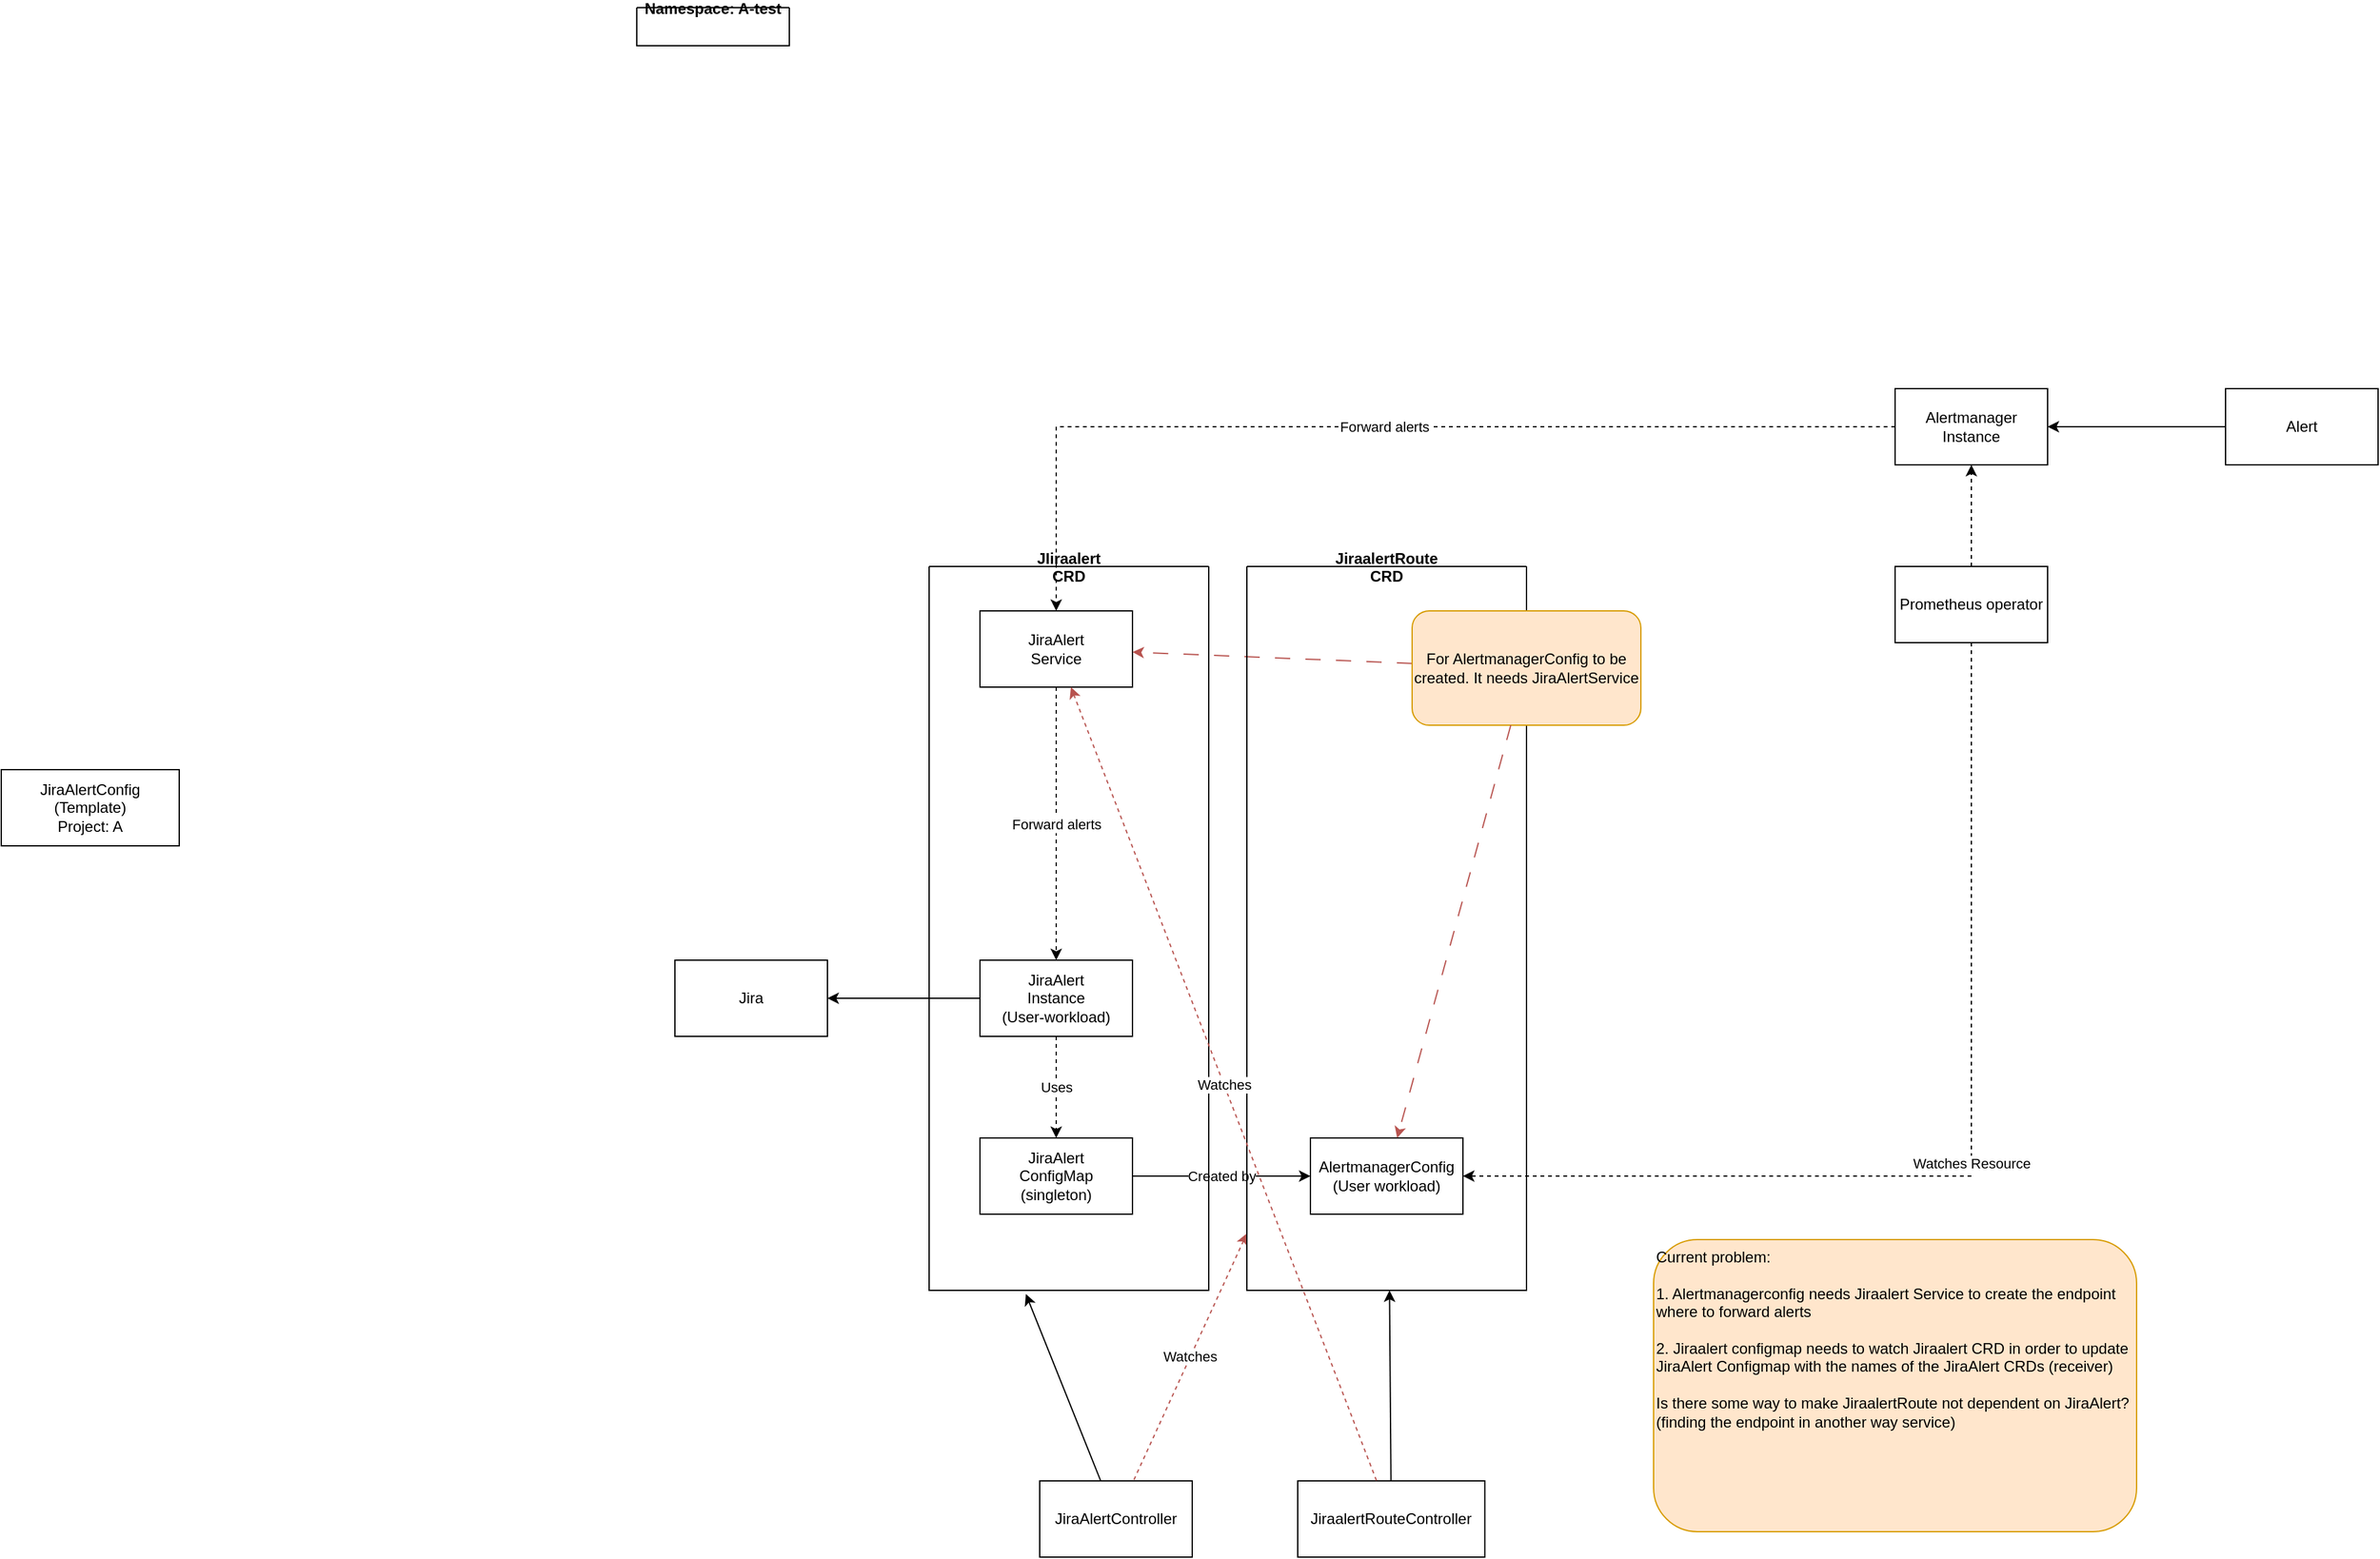 <mxfile version="22.1.0" type="github">
  <diagram name="Sida-1" id="sMpSKWyNa3JY2Kg1YHN2">
    <mxGraphModel dx="3350" dy="908" grid="1" gridSize="10" guides="1" tooltips="1" connect="1" arrows="1" fold="1" page="1" pageScale="1" pageWidth="827" pageHeight="1169" math="0" shadow="0">
      <root>
        <mxCell id="0" />
        <mxCell id="1" parent="0" />
        <mxCell id="YuaA5Zfme7-IQ_LHkHmJ-38" value="Uses" style="edgeStyle=orthogonalEdgeStyle;rounded=0;orthogonalLoop=1;jettySize=auto;html=1;dashed=1;" edge="1" parent="1" source="YuaA5Zfme7-IQ_LHkHmJ-4" target="YuaA5Zfme7-IQ_LHkHmJ-30">
          <mxGeometry relative="1" as="geometry" />
        </mxCell>
        <mxCell id="YuaA5Zfme7-IQ_LHkHmJ-60" style="edgeStyle=orthogonalEdgeStyle;rounded=0;orthogonalLoop=1;jettySize=auto;html=1;" edge="1" parent="1" source="YuaA5Zfme7-IQ_LHkHmJ-4" target="YuaA5Zfme7-IQ_LHkHmJ-59">
          <mxGeometry relative="1" as="geometry" />
        </mxCell>
        <mxCell id="YuaA5Zfme7-IQ_LHkHmJ-4" value="JiraAlert&lt;br&gt;Instance&lt;br&gt;(User-workload)" style="rounded=0;whiteSpace=wrap;html=1;" vertex="1" parent="1">
          <mxGeometry x="-460.0" y="860" width="120" height="60" as="geometry" />
        </mxCell>
        <mxCell id="YuaA5Zfme7-IQ_LHkHmJ-11" value="Namespace: A-test" style="swimlane;startSize=0;" vertex="1" collapsed="1" parent="1">
          <mxGeometry x="-730" y="110" width="120" height="30" as="geometry">
            <mxRectangle x="-730" y="110" width="528.46" height="360" as="alternateBounds" />
          </mxGeometry>
        </mxCell>
        <mxCell id="YuaA5Zfme7-IQ_LHkHmJ-12" value="AlertRule&lt;br&gt;(User)" style="rounded=0;whiteSpace=wrap;html=1;" vertex="1" parent="YuaA5Zfme7-IQ_LHkHmJ-11">
          <mxGeometry x="15.577" y="30" width="197.308" height="40" as="geometry" />
        </mxCell>
        <mxCell id="YuaA5Zfme7-IQ_LHkHmJ-1" value="JiraAlertConfig&lt;br&gt;(Template)&lt;br&gt;Project: A" style="rounded=0;whiteSpace=wrap;html=1;" vertex="1" parent="1">
          <mxGeometry x="-1230" y="710" width="140" height="60" as="geometry" />
        </mxCell>
        <mxCell id="YuaA5Zfme7-IQ_LHkHmJ-76" value="Created by" style="edgeStyle=orthogonalEdgeStyle;rounded=0;orthogonalLoop=1;jettySize=auto;html=1;" edge="1" parent="1" source="YuaA5Zfme7-IQ_LHkHmJ-30" target="YuaA5Zfme7-IQ_LHkHmJ-19">
          <mxGeometry relative="1" as="geometry" />
        </mxCell>
        <mxCell id="YuaA5Zfme7-IQ_LHkHmJ-30" value="JiraAlert&lt;br&gt;ConfigMap&lt;br&gt;(singleton)" style="rounded=0;whiteSpace=wrap;html=1;" vertex="1" parent="1">
          <mxGeometry x="-460" y="1000" width="120" height="60" as="geometry" />
        </mxCell>
        <mxCell id="YuaA5Zfme7-IQ_LHkHmJ-36" style="edgeStyle=orthogonalEdgeStyle;rounded=0;orthogonalLoop=1;jettySize=auto;html=1;exitX=0.5;exitY=1;exitDx=0;exitDy=0;" edge="1" parent="1" source="YuaA5Zfme7-IQ_LHkHmJ-30" target="YuaA5Zfme7-IQ_LHkHmJ-30">
          <mxGeometry relative="1" as="geometry" />
        </mxCell>
        <mxCell id="YuaA5Zfme7-IQ_LHkHmJ-41" value="Watches Resource" style="edgeStyle=orthogonalEdgeStyle;rounded=0;orthogonalLoop=1;jettySize=auto;html=1;dashed=1;exitX=0.5;exitY=1;exitDx=0;exitDy=0;entryX=1;entryY=0.5;entryDx=0;entryDy=0;" edge="1" parent="1" source="YuaA5Zfme7-IQ_LHkHmJ-39" target="YuaA5Zfme7-IQ_LHkHmJ-19">
          <mxGeometry relative="1" as="geometry" />
        </mxCell>
        <mxCell id="YuaA5Zfme7-IQ_LHkHmJ-42" style="edgeStyle=orthogonalEdgeStyle;rounded=0;orthogonalLoop=1;jettySize=auto;html=1;dashed=1;" edge="1" parent="1" source="YuaA5Zfme7-IQ_LHkHmJ-39" target="YuaA5Zfme7-IQ_LHkHmJ-40">
          <mxGeometry relative="1" as="geometry" />
        </mxCell>
        <mxCell id="YuaA5Zfme7-IQ_LHkHmJ-39" value="Prometheus operator" style="rounded=0;whiteSpace=wrap;html=1;" vertex="1" parent="1">
          <mxGeometry x="260" y="550" width="120" height="60" as="geometry" />
        </mxCell>
        <mxCell id="YuaA5Zfme7-IQ_LHkHmJ-44" value="Forward alerts" style="edgeStyle=orthogonalEdgeStyle;rounded=0;orthogonalLoop=1;jettySize=auto;html=1;dashed=1;" edge="1" parent="1" source="YuaA5Zfme7-IQ_LHkHmJ-40" target="YuaA5Zfme7-IQ_LHkHmJ-47">
          <mxGeometry relative="1" as="geometry" />
        </mxCell>
        <mxCell id="YuaA5Zfme7-IQ_LHkHmJ-40" value="Alertmanager&lt;br&gt;Instance" style="rounded=0;whiteSpace=wrap;html=1;" vertex="1" parent="1">
          <mxGeometry x="260" y="410" width="120" height="60" as="geometry" />
        </mxCell>
        <mxCell id="YuaA5Zfme7-IQ_LHkHmJ-47" value="JiraAlert&lt;br&gt;Service" style="rounded=0;whiteSpace=wrap;html=1;" vertex="1" parent="1">
          <mxGeometry x="-460.0" y="585" width="120" height="60" as="geometry" />
        </mxCell>
        <mxCell id="YuaA5Zfme7-IQ_LHkHmJ-50" value="Forward alerts" style="edgeStyle=orthogonalEdgeStyle;rounded=0;orthogonalLoop=1;jettySize=auto;html=1;dashed=1;exitX=0.5;exitY=1;exitDx=0;exitDy=0;entryX=0.5;entryY=0;entryDx=0;entryDy=0;" edge="1" parent="1" source="YuaA5Zfme7-IQ_LHkHmJ-47" target="YuaA5Zfme7-IQ_LHkHmJ-4">
          <mxGeometry relative="1" as="geometry">
            <mxPoint x="-390" y="470" as="sourcePoint" />
            <mxPoint x="-390" y="590" as="targetPoint" />
          </mxGeometry>
        </mxCell>
        <mxCell id="YuaA5Zfme7-IQ_LHkHmJ-56" style="rounded=0;orthogonalLoop=1;jettySize=auto;html=1;dashed=1;dashPattern=12 12;fillColor=#f8cecc;strokeColor=#b85450;" edge="1" parent="1" source="YuaA5Zfme7-IQ_LHkHmJ-57" target="YuaA5Zfme7-IQ_LHkHmJ-47">
          <mxGeometry relative="1" as="geometry">
            <mxPoint x="570" y="888.239" as="sourcePoint" />
            <mxPoint x="-99" y="1020" as="targetPoint" />
          </mxGeometry>
        </mxCell>
        <mxCell id="YuaA5Zfme7-IQ_LHkHmJ-59" value="Jira" style="rounded=0;whiteSpace=wrap;html=1;" vertex="1" parent="1">
          <mxGeometry x="-700" y="860" width="120" height="60" as="geometry" />
        </mxCell>
        <mxCell id="YuaA5Zfme7-IQ_LHkHmJ-62" style="edgeStyle=orthogonalEdgeStyle;rounded=0;orthogonalLoop=1;jettySize=auto;html=1;" edge="1" parent="1" source="YuaA5Zfme7-IQ_LHkHmJ-61" target="YuaA5Zfme7-IQ_LHkHmJ-40">
          <mxGeometry relative="1" as="geometry" />
        </mxCell>
        <mxCell id="YuaA5Zfme7-IQ_LHkHmJ-61" value="Alert" style="rounded=0;whiteSpace=wrap;html=1;" vertex="1" parent="1">
          <mxGeometry x="520" y="410" width="120" height="60" as="geometry" />
        </mxCell>
        <mxCell id="YuaA5Zfme7-IQ_LHkHmJ-64" value="JiraAlertController" style="rounded=0;whiteSpace=wrap;html=1;" vertex="1" parent="1">
          <mxGeometry x="-413" y="1270" width="120" height="60" as="geometry" />
        </mxCell>
        <mxCell id="YuaA5Zfme7-IQ_LHkHmJ-65" value="JiraalertRouteController" style="rounded=0;whiteSpace=wrap;html=1;" vertex="1" parent="1">
          <mxGeometry x="-210" y="1270" width="147.21" height="60" as="geometry" />
        </mxCell>
        <mxCell id="YuaA5Zfme7-IQ_LHkHmJ-68" style="rounded=0;orthogonalLoop=1;jettySize=auto;html=1;entryX=0.346;entryY=1.005;entryDx=0;entryDy=0;entryPerimeter=0;" edge="1" parent="1" source="YuaA5Zfme7-IQ_LHkHmJ-64" target="YuaA5Zfme7-IQ_LHkHmJ-70">
          <mxGeometry relative="1" as="geometry">
            <mxPoint x="-6" y="1239" as="sourcePoint" />
            <mxPoint x="-99" y="1070" as="targetPoint" />
          </mxGeometry>
        </mxCell>
        <mxCell id="YuaA5Zfme7-IQ_LHkHmJ-70" value="JIiraalert&#xa;CRD" style="swimlane;startSize=0;" vertex="1" parent="1">
          <mxGeometry x="-500" y="550" width="220" height="570" as="geometry" />
        </mxCell>
        <mxCell id="YuaA5Zfme7-IQ_LHkHmJ-71" value="Watches" style="rounded=0;orthogonalLoop=1;jettySize=auto;html=1;dashed=1;startArrow=classic;startFill=1;endArrow=none;endFill=0;fillColor=#f8cecc;strokeColor=#b85450;" edge="1" parent="1" source="YuaA5Zfme7-IQ_LHkHmJ-72" target="YuaA5Zfme7-IQ_LHkHmJ-64">
          <mxGeometry relative="1" as="geometry">
            <mxPoint x="-240" y="1286.561" as="sourcePoint" />
            <mxPoint x="-330" y="1040" as="targetPoint" />
          </mxGeometry>
        </mxCell>
        <mxCell id="YuaA5Zfme7-IQ_LHkHmJ-72" value="JiraalertRoute&#xa;CRD" style="swimlane;startSize=0;" vertex="1" parent="1">
          <mxGeometry x="-250" y="550" width="220" height="570" as="geometry" />
        </mxCell>
        <mxCell id="YuaA5Zfme7-IQ_LHkHmJ-19" value="AlertmanagerConfig&lt;br&gt;(User workload)" style="rounded=0;whiteSpace=wrap;html=1;" vertex="1" parent="YuaA5Zfme7-IQ_LHkHmJ-72">
          <mxGeometry x="50.0" y="450" width="120" height="60" as="geometry" />
        </mxCell>
        <mxCell id="YuaA5Zfme7-IQ_LHkHmJ-73" value="Watches" style="rounded=0;orthogonalLoop=1;jettySize=auto;html=1;dashed=1;startArrow=classic;startFill=1;endArrow=none;endFill=0;fillColor=#f8cecc;strokeColor=#b85450;" edge="1" parent="1" source="YuaA5Zfme7-IQ_LHkHmJ-47" target="YuaA5Zfme7-IQ_LHkHmJ-65">
          <mxGeometry relative="1" as="geometry">
            <mxPoint x="-156" y="1090" as="sourcePoint" />
            <mxPoint x="-317" y="1280" as="targetPoint" />
          </mxGeometry>
        </mxCell>
        <mxCell id="YuaA5Zfme7-IQ_LHkHmJ-74" style="rounded=0;orthogonalLoop=1;jettySize=auto;html=1;" edge="1" parent="1" source="YuaA5Zfme7-IQ_LHkHmJ-65" target="YuaA5Zfme7-IQ_LHkHmJ-72">
          <mxGeometry relative="1" as="geometry">
            <mxPoint x="-355" y="1280" as="sourcePoint" />
            <mxPoint x="-414" y="1133" as="targetPoint" />
          </mxGeometry>
        </mxCell>
        <mxCell id="YuaA5Zfme7-IQ_LHkHmJ-57" value="For AlertmanagerConfig to be created. It needs JiraAlertService" style="rounded=1;whiteSpace=wrap;html=1;fillColor=#ffe6cc;strokeColor=#d79b00;" vertex="1" parent="1">
          <mxGeometry x="-120" y="585" width="180" height="90" as="geometry" />
        </mxCell>
        <mxCell id="YuaA5Zfme7-IQ_LHkHmJ-55" style="rounded=0;orthogonalLoop=1;jettySize=auto;html=1;dashed=1;dashPattern=12 12;fillColor=#f8cecc;strokeColor=#b85450;" edge="1" parent="1" source="YuaA5Zfme7-IQ_LHkHmJ-57" target="YuaA5Zfme7-IQ_LHkHmJ-19">
          <mxGeometry relative="1" as="geometry">
            <mxPoint x="570" y="929.471" as="sourcePoint" />
          </mxGeometry>
        </mxCell>
        <mxCell id="YuaA5Zfme7-IQ_LHkHmJ-77" value="Current problem:&lt;br&gt;&lt;br&gt;1. Alertmanagerconfig needs Jiraalert Service to create the endpoint where to forward alerts&lt;br&gt;&lt;br&gt;2. Jiraalert configmap needs to watch Jiraalert CRD in order to update JiraAlert Configmap with the names of the JiraAlert CRDs (receiver)&lt;br&gt;&lt;br&gt;Is there some way to make JiraalertRoute not dependent on JiraAlert? (finding the endpoint in another way service)&lt;br&gt;" style="rounded=1;whiteSpace=wrap;html=1;fillColor=#ffe6cc;strokeColor=#d79b00;align=left;verticalAlign=top;" vertex="1" parent="1">
          <mxGeometry x="70" y="1080" width="380" height="230" as="geometry" />
        </mxCell>
      </root>
    </mxGraphModel>
  </diagram>
</mxfile>
